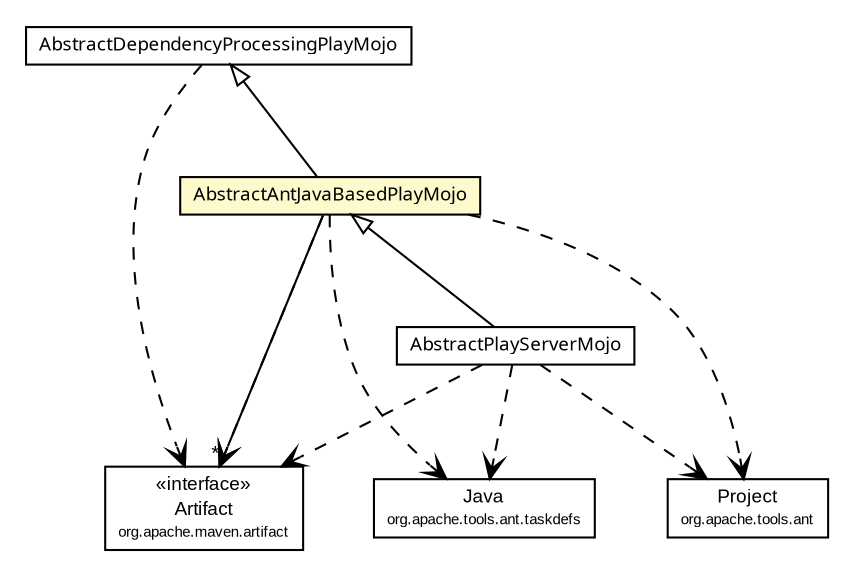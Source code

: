 #!/usr/local/bin/dot
#
# Class diagram 
# Generated by UmlGraph version 4.6 (http://www.spinellis.gr/sw/umlgraph)
#

digraph G {
	edge [fontname="arial",fontsize=10,labelfontname="arial",labelfontsize=10];
	node [fontname="arial",fontsize=10,shape=plaintext];
	// com.google.code.play.AbstractPlayServerMojo
	c1191 [label=<<table border="0" cellborder="1" cellspacing="0" cellpadding="2" port="p" href="./AbstractPlayServerMojo.html">
		<tr><td><table border="0" cellspacing="0" cellpadding="1">
			<tr><td><font face="ariali"> AbstractPlayServerMojo </font></td></tr>
		</table></td></tr>
		</table>>, fontname="arial", fontcolor="black", fontsize=9.0];
	// com.google.code.play.AbstractDependencyProcessingPlayMojo
	c1195 [label=<<table border="0" cellborder="1" cellspacing="0" cellpadding="2" port="p" href="./AbstractDependencyProcessingPlayMojo.html">
		<tr><td><table border="0" cellspacing="0" cellpadding="1">
			<tr><td><font face="ariali"> AbstractDependencyProcessingPlayMojo </font></td></tr>
		</table></td></tr>
		</table>>, fontname="arial", fontcolor="black", fontsize=9.0];
	// com.google.code.play.AbstractAntJavaBasedPlayMojo
	c1197 [label=<<table border="0" cellborder="1" cellspacing="0" cellpadding="2" port="p" bgcolor="lemonChiffon" href="./AbstractAntJavaBasedPlayMojo.html">
		<tr><td><table border="0" cellspacing="0" cellpadding="1">
			<tr><td><font face="ariali"> AbstractAntJavaBasedPlayMojo </font></td></tr>
		</table></td></tr>
		</table>>, fontname="arial", fontcolor="black", fontsize=9.0];
	//com.google.code.play.AbstractPlayServerMojo extends com.google.code.play.AbstractAntJavaBasedPlayMojo
	c1197:p -> c1191:p [dir=back,arrowtail=empty];
	//com.google.code.play.AbstractAntJavaBasedPlayMojo extends com.google.code.play.AbstractDependencyProcessingPlayMojo
	c1195:p -> c1197:p [dir=back,arrowtail=empty];
	// com.google.code.play.AbstractAntJavaBasedPlayMojo NAVASSOC org.apache.maven.artifact.Artifact
	c1197:p -> c1199:p [taillabel="", label="", headlabel="*", fontname="arial", fontcolor="black", fontsize=10.0, color="black", arrowhead=open];
	// com.google.code.play.AbstractPlayServerMojo DEPEND org.apache.tools.ant.Project
	c1191:p -> c1200:p [taillabel="", label="", headlabel="", fontname="arial", fontcolor="black", fontsize=10.0, color="black", arrowhead=open, style=dashed];
	// com.google.code.play.AbstractPlayServerMojo DEPEND org.apache.tools.ant.taskdefs.Java
	c1191:p -> c1201:p [taillabel="", label="", headlabel="", fontname="arial", fontcolor="black", fontsize=10.0, color="black", arrowhead=open, style=dashed];
	// com.google.code.play.AbstractPlayServerMojo DEPEND org.apache.maven.artifact.Artifact
	c1191:p -> c1199:p [taillabel="", label="", headlabel="", fontname="arial", fontcolor="black", fontsize=10.0, color="black", arrowhead=open, style=dashed];
	// com.google.code.play.AbstractDependencyProcessingPlayMojo DEPEND org.apache.maven.artifact.Artifact
	c1195:p -> c1199:p [taillabel="", label="", headlabel="", fontname="arial", fontcolor="black", fontsize=10.0, color="black", arrowhead=open, style=dashed];
	// com.google.code.play.AbstractAntJavaBasedPlayMojo DEPEND org.apache.tools.ant.Project
	c1197:p -> c1200:p [taillabel="", label="", headlabel="", fontname="arial", fontcolor="black", fontsize=10.0, color="black", arrowhead=open, style=dashed];
	// com.google.code.play.AbstractAntJavaBasedPlayMojo DEPEND org.apache.tools.ant.taskdefs.Java
	c1197:p -> c1201:p [taillabel="", label="", headlabel="", fontname="arial", fontcolor="black", fontsize=10.0, color="black", arrowhead=open, style=dashed];
	// com.google.code.play.AbstractAntJavaBasedPlayMojo DEPEND org.apache.maven.artifact.Artifact
	c1197:p -> c1199:p [taillabel="", label="", headlabel="", fontname="arial", fontcolor="black", fontsize=10.0, color="black", arrowhead=open, style=dashed];
	// org.apache.tools.ant.taskdefs.Java
	c1201 [label=<<table border="0" cellborder="1" cellspacing="0" cellpadding="2" port="p" href="http://maven-play-plugin.googlecode.com/svn/apidocs/org/apache/ant/ant/1.9.0/org/apache/tools/ant/taskdefs/Java.html">
		<tr><td><table border="0" cellspacing="0" cellpadding="1">
			<tr><td> Java </td></tr>
			<tr><td><font point-size="7.0"> org.apache.tools.ant.taskdefs </font></td></tr>
		</table></td></tr>
		</table>>, fontname="arial", fontcolor="black", fontsize=9.0];
	// org.apache.tools.ant.Project
	c1200 [label=<<table border="0" cellborder="1" cellspacing="0" cellpadding="2" port="p" href="http://maven-play-plugin.googlecode.com/svn/apidocs/org/apache/ant/ant/1.9.0/org/apache/tools/ant/Project.html">
		<tr><td><table border="0" cellspacing="0" cellpadding="1">
			<tr><td> Project </td></tr>
			<tr><td><font point-size="7.0"> org.apache.tools.ant </font></td></tr>
		</table></td></tr>
		</table>>, fontname="arial", fontcolor="black", fontsize=9.0];
	// org.apache.maven.artifact.Artifact
	c1199 [label=<<table border="0" cellborder="1" cellspacing="0" cellpadding="2" port="p" href="http://maven.apache.org/ref/2.2.1/maven-artifact/apidocs/org/apache/maven/artifact/Artifact.html">
		<tr><td><table border="0" cellspacing="0" cellpadding="1">
			<tr><td> &laquo;interface&raquo; </td></tr>
			<tr><td> Artifact </td></tr>
			<tr><td><font point-size="7.0"> org.apache.maven.artifact </font></td></tr>
		</table></td></tr>
		</table>>, fontname="arial", fontcolor="black", fontsize=9.0];
}


